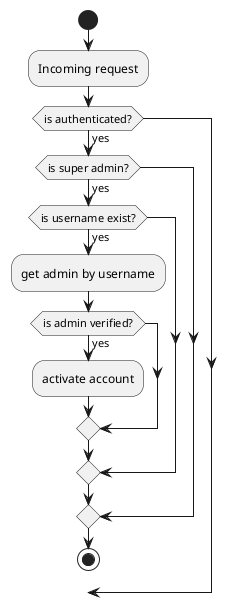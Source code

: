 @startuml
'https://plantuml.com/activity-diagram-beta

start
:Incoming request;
if (is authenticated?) then (yes)
  if (is super admin?) then (yes)
    if (is username exist?) then (yes)
      :get admin by username;
      if (is admin verified?) then (yes)
        :activate account;
    endif
  endif
endif
stop
@enduml

